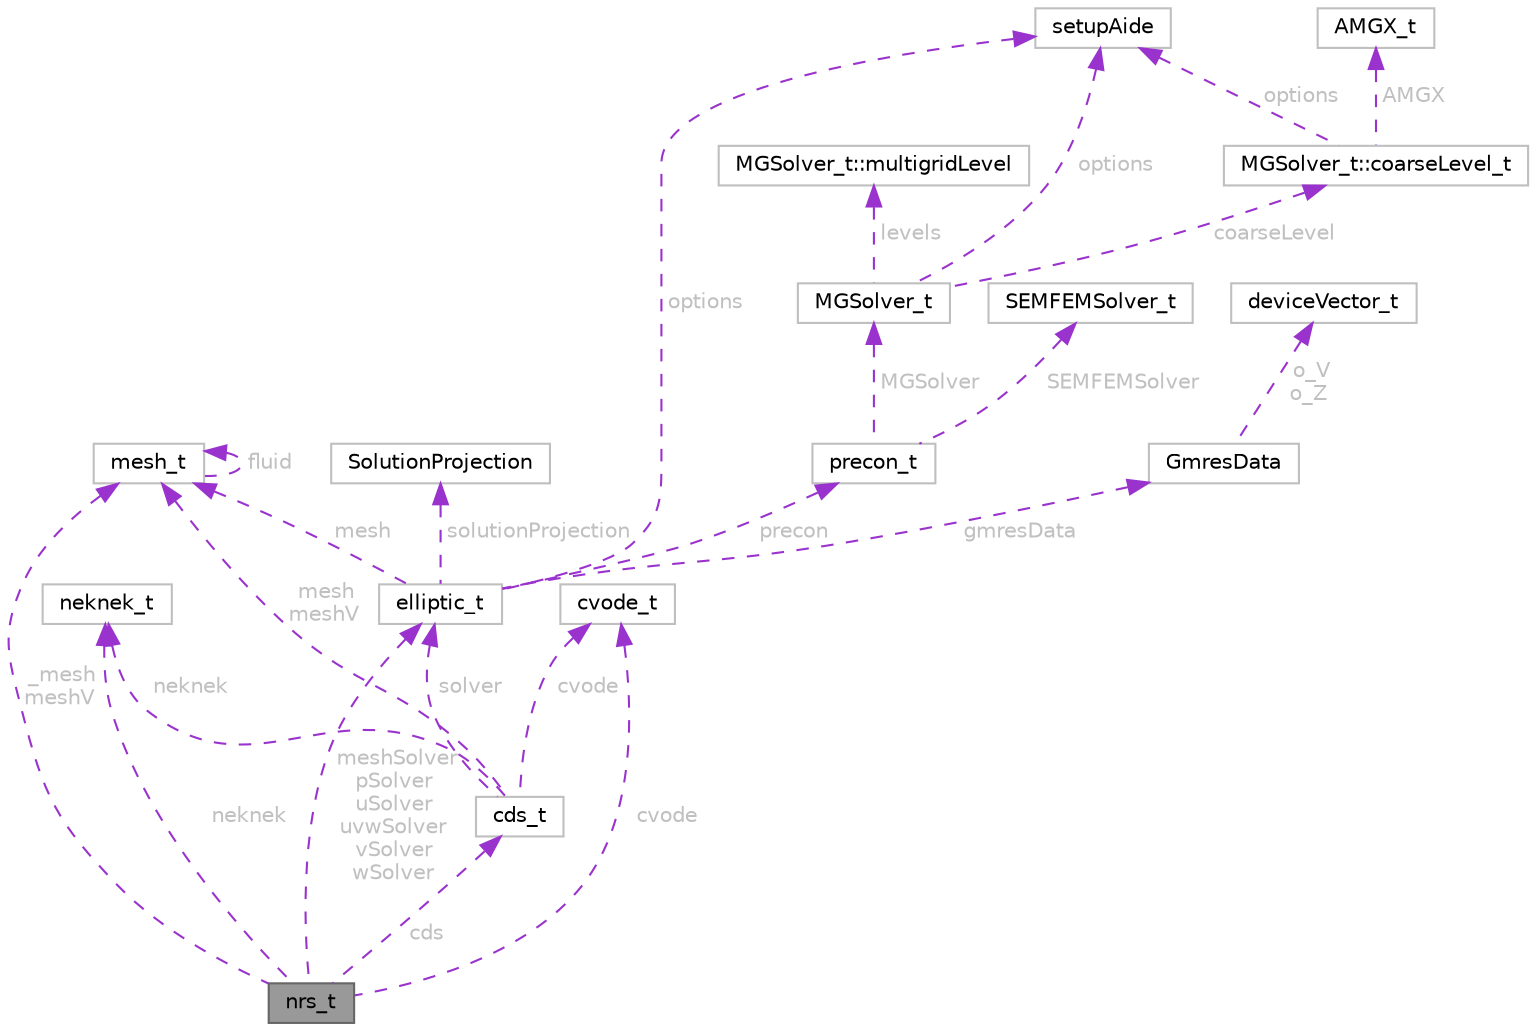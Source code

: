 digraph "nrs_t"
{
 // LATEX_PDF_SIZE
  bgcolor="transparent";
  edge [fontname=Helvetica,fontsize=10,labelfontname=Helvetica,labelfontsize=10];
  node [fontname=Helvetica,fontsize=10,shape=box,height=0.2,width=0.4];
  Node1 [id="Node000001",label="nrs_t",height=0.2,width=0.4,color="gray40", fillcolor="grey60", style="filled", fontcolor="black",tooltip=" "];
  Node2 -> Node1 [id="edge1_Node000001_Node000002",dir="back",color="darkorchid3",style="dashed",tooltip=" ",label=" _mesh\nmeshV",fontcolor="grey" ];
  Node2 [id="Node000002",label="mesh_t",height=0.2,width=0.4,color="grey75", fillcolor="white", style="filled",URL="$structmesh__t.html",tooltip=" "];
  Node2 -> Node2 [id="edge2_Node000002_Node000002",dir="back",color="darkorchid3",style="dashed",tooltip=" ",label=" fluid",fontcolor="grey" ];
  Node3 -> Node1 [id="edge3_Node000001_Node000003",dir="back",color="darkorchid3",style="dashed",tooltip=" ",label=" meshSolver\npSolver\nuSolver\nuvwSolver\nvSolver\nwSolver",fontcolor="grey" ];
  Node3 [id="Node000003",label="elliptic_t",height=0.2,width=0.4,color="grey75", fillcolor="white", style="filled",URL="$structelliptic__t.html",tooltip=" "];
  Node2 -> Node3 [id="edge4_Node000003_Node000002",dir="back",color="darkorchid3",style="dashed",tooltip=" ",label=" mesh",fontcolor="grey" ];
  Node4 -> Node3 [id="edge5_Node000003_Node000004",dir="back",color="darkorchid3",style="dashed",tooltip=" ",label=" precon",fontcolor="grey" ];
  Node4 [id="Node000004",label="precon_t",height=0.2,width=0.4,color="grey75", fillcolor="white", style="filled",URL="$structprecon__t.html",tooltip=" "];
  Node5 -> Node4 [id="edge6_Node000004_Node000005",dir="back",color="darkorchid3",style="dashed",tooltip=" ",label=" MGSolver",fontcolor="grey" ];
  Node5 [id="Node000005",label="MGSolver_t",height=0.2,width=0.4,color="grey75", fillcolor="white", style="filled",URL="$classMGSolver__t.html",tooltip=" "];
  Node6 -> Node5 [id="edge7_Node000005_Node000006",dir="back",color="darkorchid3",style="dashed",tooltip=" ",label=" options",fontcolor="grey" ];
  Node6 [id="Node000006",label="setupAide",height=0.2,width=0.4,color="grey75", fillcolor="white", style="filled",URL="$classsetupAide.html",tooltip=" "];
  Node7 -> Node5 [id="edge8_Node000005_Node000007",dir="back",color="darkorchid3",style="dashed",tooltip=" ",label=" levels",fontcolor="grey" ];
  Node7 [id="Node000007",label="MGSolver_t::multigridLevel",height=0.2,width=0.4,color="grey75", fillcolor="white", style="filled",URL="$classMGSolver__t_1_1multigridLevel.html",tooltip=" "];
  Node8 -> Node5 [id="edge9_Node000005_Node000008",dir="back",color="darkorchid3",style="dashed",tooltip=" ",label=" coarseLevel",fontcolor="grey" ];
  Node8 [id="Node000008",label="MGSolver_t::coarseLevel_t",height=0.2,width=0.4,color="grey75", fillcolor="white", style="filled",URL="$classMGSolver__t_1_1coarseLevel__t.html",tooltip=" "];
  Node6 -> Node8 [id="edge10_Node000008_Node000006",dir="back",color="darkorchid3",style="dashed",tooltip=" ",label=" options",fontcolor="grey" ];
  Node9 -> Node8 [id="edge11_Node000008_Node000009",dir="back",color="darkorchid3",style="dashed",tooltip=" ",label=" AMGX",fontcolor="grey" ];
  Node9 [id="Node000009",label="AMGX_t",height=0.2,width=0.4,color="grey75", fillcolor="white", style="filled",URL="$classAMGX__t.html",tooltip=" "];
  Node10 -> Node4 [id="edge12_Node000004_Node000010",dir="back",color="darkorchid3",style="dashed",tooltip=" ",label=" SEMFEMSolver",fontcolor="grey" ];
  Node10 [id="Node000010",label="SEMFEMSolver_t",height=0.2,width=0.4,color="grey75", fillcolor="white", style="filled",URL="$classSEMFEMSolver__t.html",tooltip=" "];
  Node6 -> Node3 [id="edge13_Node000003_Node000006",dir="back",color="darkorchid3",style="dashed",tooltip=" ",label=" options",fontcolor="grey" ];
  Node11 -> Node3 [id="edge14_Node000003_Node000011",dir="back",color="darkorchid3",style="dashed",tooltip=" ",label=" solutionProjection",fontcolor="grey" ];
  Node11 [id="Node000011",label="SolutionProjection",height=0.2,width=0.4,color="grey75", fillcolor="white", style="filled",URL="$classSolutionProjection.html",tooltip=" "];
  Node12 -> Node3 [id="edge15_Node000003_Node000012",dir="back",color="darkorchid3",style="dashed",tooltip=" ",label=" gmresData",fontcolor="grey" ];
  Node12 [id="Node000012",label="GmresData",height=0.2,width=0.4,color="grey75", fillcolor="white", style="filled",URL="$structGmresData.html",tooltip=" "];
  Node13 -> Node12 [id="edge16_Node000012_Node000013",dir="back",color="darkorchid3",style="dashed",tooltip=" ",label=" o_V\no_Z",fontcolor="grey" ];
  Node13 [id="Node000013",label="deviceVector_t",height=0.2,width=0.4,color="grey75", fillcolor="white", style="filled",URL="$classdeviceVector__t.html",tooltip=" "];
  Node14 -> Node1 [id="edge17_Node000001_Node000014",dir="back",color="darkorchid3",style="dashed",tooltip=" ",label=" cds",fontcolor="grey" ];
  Node14 [id="Node000014",label="cds_t",height=0.2,width=0.4,color="grey75", fillcolor="white", style="filled",URL="$structcds__t.html",tooltip=" "];
  Node2 -> Node14 [id="edge18_Node000014_Node000002",dir="back",color="darkorchid3",style="dashed",tooltip=" ",label=" mesh\nmeshV",fontcolor="grey" ];
  Node3 -> Node14 [id="edge19_Node000014_Node000003",dir="back",color="darkorchid3",style="dashed",tooltip=" ",label=" solver",fontcolor="grey" ];
  Node15 -> Node14 [id="edge20_Node000014_Node000015",dir="back",color="darkorchid3",style="dashed",tooltip=" ",label=" neknek",fontcolor="grey" ];
  Node15 [id="Node000015",label="neknek_t",height=0.2,width=0.4,color="grey75", fillcolor="white", style="filled",URL="$classneknek__t.html",tooltip=" "];
  Node16 -> Node14 [id="edge21_Node000014_Node000016",dir="back",color="darkorchid3",style="dashed",tooltip=" ",label=" cvode",fontcolor="grey" ];
  Node16 [id="Node000016",label="cvode_t",height=0.2,width=0.4,color="grey75", fillcolor="white", style="filled",URL="$classcvode__t.html",tooltip=" "];
  Node15 -> Node1 [id="edge22_Node000001_Node000015",dir="back",color="darkorchid3",style="dashed",tooltip=" ",label=" neknek",fontcolor="grey" ];
  Node16 -> Node1 [id="edge23_Node000001_Node000016",dir="back",color="darkorchid3",style="dashed",tooltip=" ",label=" cvode",fontcolor="grey" ];
}
